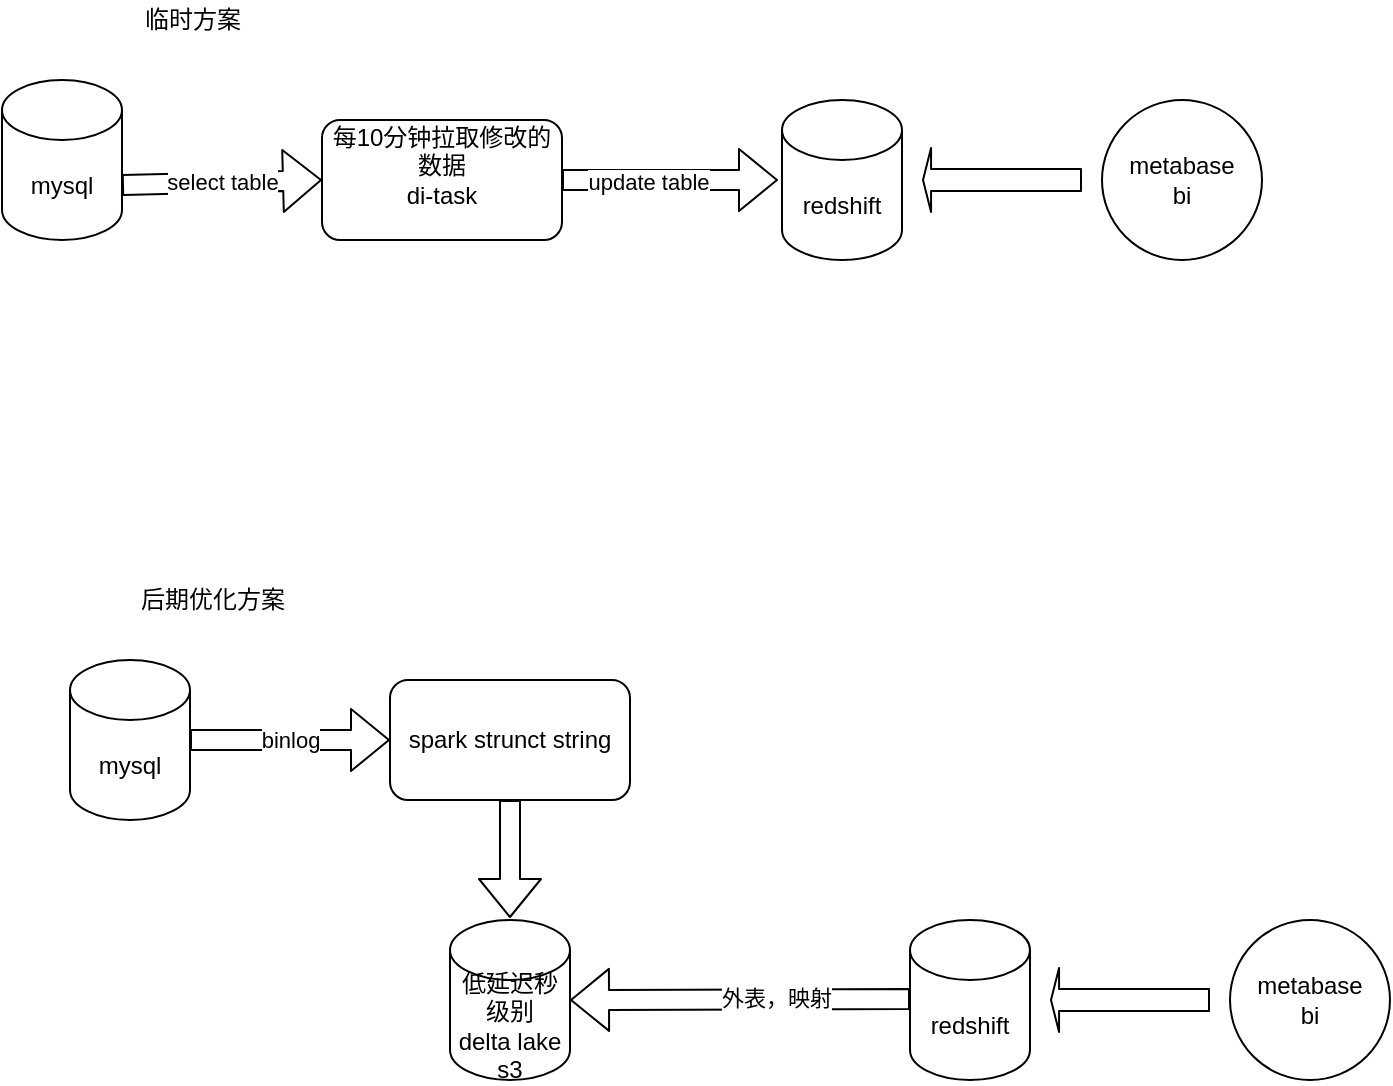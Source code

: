 <mxfile version="13.9.9" type="github">
  <diagram id="JdBTyBQBV1D67s1ZjF_w" name="Page-1">
    <mxGraphModel dx="1422" dy="762" grid="1" gridSize="10" guides="1" tooltips="1" connect="1" arrows="1" fold="1" page="1" pageScale="1" pageWidth="827" pageHeight="1169" math="0" shadow="0">
      <root>
        <mxCell id="0" />
        <mxCell id="1" parent="0" />
        <mxCell id="adHpxPq9jT1f6eE09i13-2" value="spark strunct string" style="rounded=1;whiteSpace=wrap;html=1;" vertex="1" parent="1">
          <mxGeometry x="244" y="380" width="120" height="60" as="geometry" />
        </mxCell>
        <mxCell id="adHpxPq9jT1f6eE09i13-3" value="mysql" style="shape=cylinder3;whiteSpace=wrap;html=1;boundedLbl=1;backgroundOutline=1;size=15;" vertex="1" parent="1">
          <mxGeometry x="84" y="370" width="60" height="80" as="geometry" />
        </mxCell>
        <mxCell id="adHpxPq9jT1f6eE09i13-4" value="低延迟秒级别&lt;br&gt;delta lake&lt;br&gt;s3" style="shape=cylinder3;whiteSpace=wrap;html=1;boundedLbl=1;backgroundOutline=1;size=15;" vertex="1" parent="1">
          <mxGeometry x="274" y="500" width="60" height="80" as="geometry" />
        </mxCell>
        <mxCell id="adHpxPq9jT1f6eE09i13-5" value="redshift" style="shape=cylinder3;whiteSpace=wrap;html=1;boundedLbl=1;backgroundOutline=1;size=15;" vertex="1" parent="1">
          <mxGeometry x="504" y="500" width="60" height="80" as="geometry" />
        </mxCell>
        <mxCell id="adHpxPq9jT1f6eE09i13-6" value="" style="shape=flexArrow;endArrow=classic;html=1;entryX=1;entryY=0.5;entryDx=0;entryDy=0;entryPerimeter=0;" edge="1" parent="1" target="adHpxPq9jT1f6eE09i13-4">
          <mxGeometry width="50" height="50" relative="1" as="geometry">
            <mxPoint x="504" y="539.5" as="sourcePoint" />
            <mxPoint x="354" y="539.5" as="targetPoint" />
          </mxGeometry>
        </mxCell>
        <mxCell id="adHpxPq9jT1f6eE09i13-7" value="外表，映射" style="edgeLabel;html=1;align=center;verticalAlign=middle;resizable=0;points=[];" vertex="1" connectable="0" parent="adHpxPq9jT1f6eE09i13-6">
          <mxGeometry x="-0.212" y="-1" relative="1" as="geometry">
            <mxPoint as="offset" />
          </mxGeometry>
        </mxCell>
        <mxCell id="adHpxPq9jT1f6eE09i13-17" value="" style="shape=flexArrow;endArrow=classic;html=1;exitX=0.5;exitY=1;exitDx=0;exitDy=0;" edge="1" parent="1" source="adHpxPq9jT1f6eE09i13-2">
          <mxGeometry width="50" height="50" relative="1" as="geometry">
            <mxPoint x="274" y="500" as="sourcePoint" />
            <mxPoint x="304" y="499" as="targetPoint" />
          </mxGeometry>
        </mxCell>
        <mxCell id="adHpxPq9jT1f6eE09i13-19" value="binlog" style="shape=flexArrow;endArrow=classic;html=1;entryX=0;entryY=0.5;entryDx=0;entryDy=0;exitX=1;exitY=0.5;exitDx=0;exitDy=0;exitPerimeter=0;" edge="1" parent="1" source="adHpxPq9jT1f6eE09i13-3" target="adHpxPq9jT1f6eE09i13-2">
          <mxGeometry width="50" height="50" relative="1" as="geometry">
            <mxPoint x="154" y="440" as="sourcePoint" />
            <mxPoint x="204" y="390" as="targetPoint" />
          </mxGeometry>
        </mxCell>
        <mxCell id="adHpxPq9jT1f6eE09i13-20" value="metabase&lt;br&gt;bi" style="ellipse;whiteSpace=wrap;html=1;aspect=fixed;" vertex="1" parent="1">
          <mxGeometry x="664" y="500" width="80" height="80" as="geometry" />
        </mxCell>
        <mxCell id="adHpxPq9jT1f6eE09i13-22" value="" style="shape=flexArrow;endArrow=classic;html=1;width=11;endSize=1.01;" edge="1" parent="1">
          <mxGeometry width="50" height="50" relative="1" as="geometry">
            <mxPoint x="654" y="540" as="sourcePoint" />
            <mxPoint x="574" y="540" as="targetPoint" />
          </mxGeometry>
        </mxCell>
        <mxCell id="adHpxPq9jT1f6eE09i13-23" value="后期优化方案" style="text;html=1;align=center;verticalAlign=middle;resizable=0;points=[];autosize=1;" vertex="1" parent="1">
          <mxGeometry x="110" y="330" width="90" height="20" as="geometry" />
        </mxCell>
        <mxCell id="adHpxPq9jT1f6eE09i13-25" value="mysql" style="shape=cylinder3;whiteSpace=wrap;html=1;boundedLbl=1;backgroundOutline=1;size=15;" vertex="1" parent="1">
          <mxGeometry x="50" y="80" width="60" height="80" as="geometry" />
        </mxCell>
        <mxCell id="adHpxPq9jT1f6eE09i13-26" value="每10分钟拉取修改的数据&lt;br&gt;di-task&lt;br&gt;&lt;br&gt;" style="rounded=1;whiteSpace=wrap;html=1;" vertex="1" parent="1">
          <mxGeometry x="210" y="100" width="120" height="60" as="geometry" />
        </mxCell>
        <mxCell id="adHpxPq9jT1f6eE09i13-27" value="redshift" style="shape=cylinder3;whiteSpace=wrap;html=1;boundedLbl=1;backgroundOutline=1;size=15;" vertex="1" parent="1">
          <mxGeometry x="440" y="90" width="60" height="80" as="geometry" />
        </mxCell>
        <mxCell id="adHpxPq9jT1f6eE09i13-28" value="metabase&lt;br&gt;bi" style="ellipse;whiteSpace=wrap;html=1;aspect=fixed;" vertex="1" parent="1">
          <mxGeometry x="600" y="90" width="80" height="80" as="geometry" />
        </mxCell>
        <mxCell id="adHpxPq9jT1f6eE09i13-29" value="" style="shape=flexArrow;endArrow=classic;html=1;width=11;endSize=1.01;" edge="1" parent="1">
          <mxGeometry width="50" height="50" relative="1" as="geometry">
            <mxPoint x="590" y="130" as="sourcePoint" />
            <mxPoint x="510" y="130" as="targetPoint" />
          </mxGeometry>
        </mxCell>
        <mxCell id="adHpxPq9jT1f6eE09i13-30" value="" style="shape=flexArrow;endArrow=classic;html=1;exitX=1;exitY=0.5;exitDx=0;exitDy=0;" edge="1" parent="1" source="adHpxPq9jT1f6eE09i13-26">
          <mxGeometry width="50" height="50" relative="1" as="geometry">
            <mxPoint x="330" y="140" as="sourcePoint" />
            <mxPoint x="438" y="130" as="targetPoint" />
          </mxGeometry>
        </mxCell>
        <mxCell id="adHpxPq9jT1f6eE09i13-31" value="update table" style="edgeLabel;html=1;align=center;verticalAlign=middle;resizable=0;points=[];" vertex="1" connectable="0" parent="adHpxPq9jT1f6eE09i13-30">
          <mxGeometry x="-0.212" y="-1" relative="1" as="geometry">
            <mxPoint as="offset" />
          </mxGeometry>
        </mxCell>
        <mxCell id="adHpxPq9jT1f6eE09i13-33" value="&#xa;&#xa;&lt;span style=&quot;color: rgb(0, 0, 0); font-family: helvetica; font-size: 11px; font-style: normal; font-weight: 400; letter-spacing: normal; text-align: center; text-indent: 0px; text-transform: none; word-spacing: 0px; background-color: rgb(255, 255, 255); display: inline; float: none;&quot;&gt;select table&lt;/span&gt;&#xa;&#xa;" style="shape=flexArrow;endArrow=classic;html=1;exitX=1;exitY=0;exitDx=0;exitDy=52.5;exitPerimeter=0;entryX=0;entryY=0.5;entryDx=0;entryDy=0;" edge="1" parent="1" source="adHpxPq9jT1f6eE09i13-25" target="adHpxPq9jT1f6eE09i13-26">
          <mxGeometry width="50" height="50" relative="1" as="geometry">
            <mxPoint x="216" y="129.5" as="sourcePoint" />
            <mxPoint x="200" y="230" as="targetPoint" />
          </mxGeometry>
        </mxCell>
        <mxCell id="adHpxPq9jT1f6eE09i13-35" value="临时方案" style="text;html=1;align=center;verticalAlign=middle;resizable=0;points=[];autosize=1;" vertex="1" parent="1">
          <mxGeometry x="115" y="40" width="60" height="20" as="geometry" />
        </mxCell>
      </root>
    </mxGraphModel>
  </diagram>
</mxfile>
